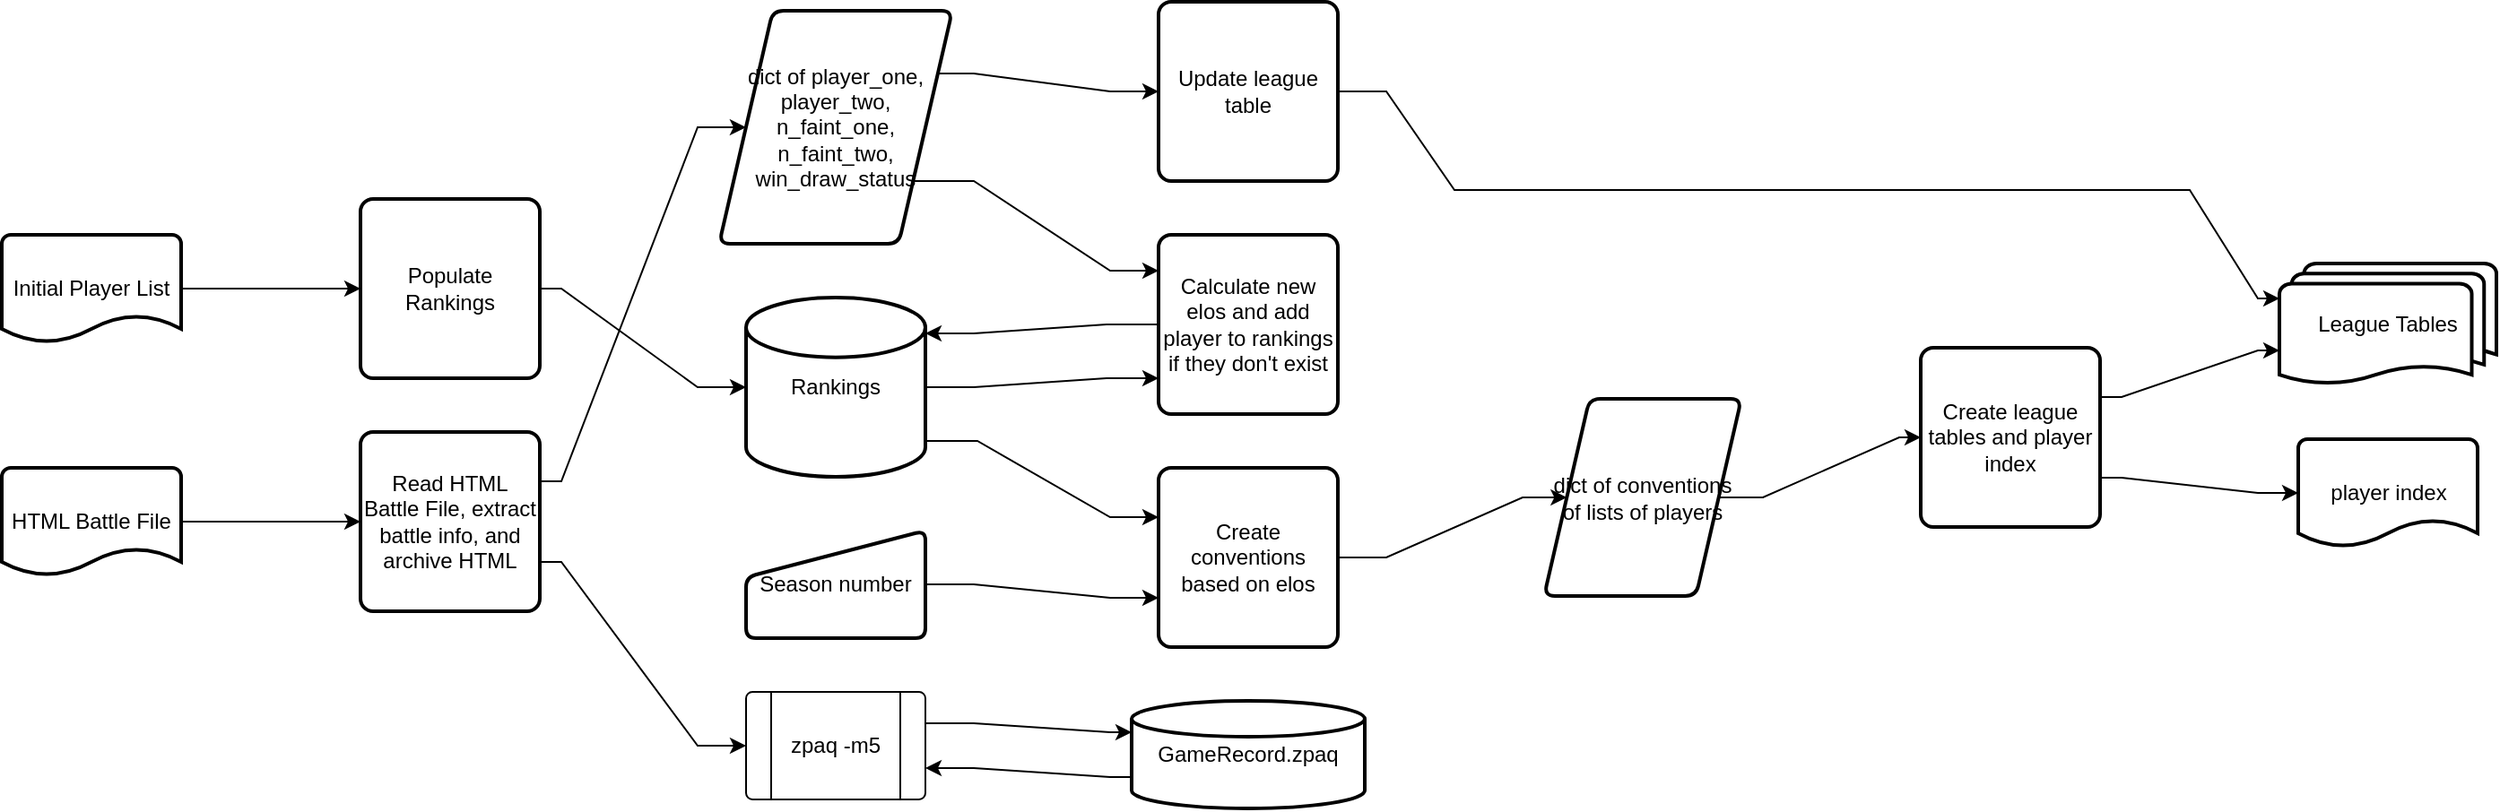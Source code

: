 <mxfile version="20.8.20" type="device"><diagram name="Page-1" id="w0JLbKc4D8jooDhwWa9p"><mxGraphModel dx="2554" dy="1449" grid="1" gridSize="10" guides="1" tooltips="1" connect="1" arrows="1" fold="1" page="1" pageScale="1" pageWidth="1600" pageHeight="900" math="0" shadow="0"><root><mxCell id="0"/><mxCell id="1" parent="0"/><mxCell id="Kx34M8_awlILwUeQ0hr2-44" style="edgeStyle=orthogonalEdgeStyle;rounded=0;orthogonalLoop=1;jettySize=auto;html=1;startArrow=none;startFill=0;endArrow=classic;endFill=1;noEdgeStyle=1;orthogonal=1;" edge="1" parent="1" source="Kx34M8_awlILwUeQ0hr2-14" target="Kx34M8_awlILwUeQ0hr2-28"><mxGeometry relative="1" as="geometry"><Array as="points"><mxPoint x="542" y="215"/><mxPoint x="616" y="210"/></Array></mxGeometry></mxCell><mxCell id="Kx34M8_awlILwUeQ0hr2-46" style="edgeStyle=orthogonalEdgeStyle;rounded=0;orthogonalLoop=1;jettySize=auto;html=1;startArrow=none;startFill=0;endArrow=classic;endFill=1;noEdgeStyle=1;orthogonal=1;" edge="1" parent="1" source="Kx34M8_awlILwUeQ0hr2-14" target="Kx34M8_awlILwUeQ0hr2-45"><mxGeometry relative="1" as="geometry"><Array as="points"><mxPoint x="544" y="245"/><mxPoint x="618" y="287.5"/></Array></mxGeometry></mxCell><mxCell id="Kx34M8_awlILwUeQ0hr2-14" value="Rankings" style="strokeWidth=2;html=1;shape=mxgraph.flowchart.database;whiteSpace=wrap;verticalAlign=middle;" vertex="1" parent="1"><mxGeometry x="415" y="165" width="100" height="100" as="geometry"/></mxCell><mxCell id="Kx34M8_awlILwUeQ0hr2-18" style="edgeStyle=orthogonalEdgeStyle;rounded=0;orthogonalLoop=1;jettySize=auto;html=1;endArrow=classic;endFill=1;startArrow=none;startFill=0;noEdgeStyle=1;orthogonal=1;" edge="1" parent="1" source="Kx34M8_awlILwUeQ0hr2-15" target="Kx34M8_awlILwUeQ0hr2-14"><mxGeometry relative="1" as="geometry"><Array as="points"><mxPoint x="312" y="160"/><mxPoint x="388" y="215"/></Array></mxGeometry></mxCell><mxCell id="Kx34M8_awlILwUeQ0hr2-15" value="Populate Rankings" style="rounded=1;whiteSpace=wrap;html=1;absoluteArcSize=1;arcSize=14;strokeWidth=2;" vertex="1" parent="1"><mxGeometry x="200" y="110" width="100" height="100" as="geometry"/></mxCell><mxCell id="Kx34M8_awlILwUeQ0hr2-19" style="edgeStyle=orthogonalEdgeStyle;rounded=0;orthogonalLoop=1;jettySize=auto;html=1;startArrow=none;startFill=0;endArrow=classic;endFill=1;noEdgeStyle=1;orthogonal=1;" edge="1" parent="1" source="Kx34M8_awlILwUeQ0hr2-16" target="Kx34M8_awlILwUeQ0hr2-15"><mxGeometry relative="1" as="geometry"><Array as="points"><mxPoint x="112" y="160"/><mxPoint x="188" y="160"/></Array></mxGeometry></mxCell><mxCell id="Kx34M8_awlILwUeQ0hr2-16" value="Initial Player List" style="strokeWidth=2;html=1;shape=mxgraph.flowchart.document2;whiteSpace=wrap;size=0.25;" vertex="1" parent="1"><mxGeometry y="130" width="100" height="60" as="geometry"/></mxCell><mxCell id="Kx34M8_awlILwUeQ0hr2-36" style="edgeStyle=orthogonalEdgeStyle;rounded=0;orthogonalLoop=1;jettySize=auto;html=1;startArrow=none;startFill=0;endArrow=classic;endFill=1;noEdgeStyle=1;orthogonal=1;" edge="1" parent="1" source="Kx34M8_awlILwUeQ0hr2-21" target="Kx34M8_awlILwUeQ0hr2-33"><mxGeometry relative="1" as="geometry"><Array as="points"><mxPoint x="312" y="267.5"/><mxPoint x="388" y="70"/></Array></mxGeometry></mxCell><mxCell id="Kx34M8_awlILwUeQ0hr2-39" style="edgeStyle=orthogonalEdgeStyle;rounded=0;orthogonalLoop=1;jettySize=auto;html=1;startArrow=none;startFill=0;endArrow=classic;endFill=1;noEdgeStyle=1;orthogonal=1;" edge="1" parent="1" source="Kx34M8_awlILwUeQ0hr2-21" target="Kx34M8_awlILwUeQ0hr2-38"><mxGeometry relative="1" as="geometry"><Array as="points"><mxPoint x="312" y="312.5"/><mxPoint x="388" y="415"/></Array></mxGeometry></mxCell><mxCell id="Kx34M8_awlILwUeQ0hr2-21" value="Read HTML Battle File, extract battle info, and archive HTML" style="rounded=1;whiteSpace=wrap;html=1;absoluteArcSize=1;arcSize=14;strokeWidth=2;" vertex="1" parent="1"><mxGeometry x="200" y="240" width="100" height="100" as="geometry"/></mxCell><mxCell id="Kx34M8_awlILwUeQ0hr2-27" style="edgeStyle=orthogonalEdgeStyle;rounded=0;orthogonalLoop=1;jettySize=auto;html=1;startArrow=none;startFill=0;endArrow=classic;endFill=1;noEdgeStyle=1;orthogonal=1;" edge="1" parent="1" source="Kx34M8_awlILwUeQ0hr2-26" target="Kx34M8_awlILwUeQ0hr2-21"><mxGeometry relative="1" as="geometry"><Array as="points"><mxPoint x="112" y="290"/><mxPoint x="188" y="290"/></Array></mxGeometry></mxCell><mxCell id="Kx34M8_awlILwUeQ0hr2-26" value="HTML Battle File" style="strokeWidth=2;html=1;shape=mxgraph.flowchart.document2;whiteSpace=wrap;size=0.25;" vertex="1" parent="1"><mxGeometry y="260" width="100" height="60" as="geometry"/></mxCell><mxCell id="Kx34M8_awlILwUeQ0hr2-32" style="edgeStyle=orthogonalEdgeStyle;rounded=0;orthogonalLoop=1;jettySize=auto;html=1;startArrow=none;startFill=0;endArrow=classic;endFill=1;noEdgeStyle=1;orthogonal=1;" edge="1" parent="1" source="Kx34M8_awlILwUeQ0hr2-28" target="Kx34M8_awlILwUeQ0hr2-14"><mxGeometry relative="1" as="geometry"><Array as="points"><mxPoint x="616" y="180"/><mxPoint x="542" y="185"/></Array></mxGeometry></mxCell><mxCell id="Kx34M8_awlILwUeQ0hr2-28" value="Calculate new elos and add player to rankings if they don't exist" style="rounded=1;whiteSpace=wrap;html=1;absoluteArcSize=1;arcSize=14;strokeWidth=2;" vertex="1" parent="1"><mxGeometry x="645" y="130" width="100" height="100" as="geometry"/></mxCell><mxCell id="Kx34M8_awlILwUeQ0hr2-37" style="edgeStyle=orthogonalEdgeStyle;rounded=0;orthogonalLoop=1;jettySize=auto;html=1;startArrow=none;startFill=0;endArrow=classic;endFill=1;noEdgeStyle=1;orthogonal=1;" edge="1" parent="1" source="Kx34M8_awlILwUeQ0hr2-33" target="Kx34M8_awlILwUeQ0hr2-28"><mxGeometry relative="1" as="geometry"><Array as="points"><mxPoint x="542" y="100"/><mxPoint x="618" y="150"/></Array></mxGeometry></mxCell><mxCell id="Kx34M8_awlILwUeQ0hr2-59" style="edgeStyle=orthogonalEdgeStyle;rounded=0;orthogonalLoop=1;jettySize=auto;html=1;startArrow=none;startFill=0;endArrow=classic;endFill=1;noEdgeStyle=1;orthogonal=1;" edge="1" parent="1" source="Kx34M8_awlILwUeQ0hr2-33" target="Kx34M8_awlILwUeQ0hr2-58"><mxGeometry relative="1" as="geometry"><Array as="points"><mxPoint x="542" y="40"/><mxPoint x="618" y="50"/></Array></mxGeometry></mxCell><mxCell id="Kx34M8_awlILwUeQ0hr2-33" value="dict of player_one, player_two, n_faint_one, n_faint_two, win_draw_status" style="shape=parallelogram;html=1;strokeWidth=2;perimeter=parallelogramPerimeter;whiteSpace=wrap;rounded=1;arcSize=12;size=0.23;" vertex="1" parent="1"><mxGeometry x="400" y="5" width="130" height="130" as="geometry"/></mxCell><mxCell id="Kx34M8_awlILwUeQ0hr2-41" style="edgeStyle=orthogonalEdgeStyle;rounded=0;orthogonalLoop=1;jettySize=auto;html=1;startArrow=none;startFill=0;endArrow=classic;endFill=1;noEdgeStyle=1;orthogonal=1;" edge="1" parent="1" source="Kx34M8_awlILwUeQ0hr2-38" target="Kx34M8_awlILwUeQ0hr2-40"><mxGeometry relative="1" as="geometry"><Array as="points"><mxPoint x="542" y="402.5"/><mxPoint x="618" y="407.5"/></Array></mxGeometry></mxCell><mxCell id="Kx34M8_awlILwUeQ0hr2-38" value="zpaq -m5" style="verticalLabelPosition=middle;verticalAlign=middle;html=1;shape=process;whiteSpace=wrap;rounded=1;size=0.14;arcSize=6;labelPosition=center;align=center;" vertex="1" parent="1"><mxGeometry x="415" y="385" width="100" height="60" as="geometry"/></mxCell><mxCell id="Kx34M8_awlILwUeQ0hr2-42" style="edgeStyle=orthogonalEdgeStyle;rounded=0;orthogonalLoop=1;jettySize=auto;html=1;startArrow=none;startFill=0;endArrow=classic;endFill=1;noEdgeStyle=1;orthogonal=1;" edge="1" parent="1" source="Kx34M8_awlILwUeQ0hr2-40" target="Kx34M8_awlILwUeQ0hr2-38"><mxGeometry relative="1" as="geometry"><Array as="points"><mxPoint x="618" y="432.5"/><mxPoint x="542" y="427.5"/></Array></mxGeometry></mxCell><mxCell id="Kx34M8_awlILwUeQ0hr2-40" value="GameRecord.zpaq" style="strokeWidth=2;html=1;shape=mxgraph.flowchart.database;whiteSpace=wrap;verticalAlign=middle;" vertex="1" parent="1"><mxGeometry x="630" y="390" width="130" height="60" as="geometry"/></mxCell><mxCell id="Kx34M8_awlILwUeQ0hr2-48" style="edgeStyle=orthogonalEdgeStyle;rounded=0;orthogonalLoop=1;jettySize=auto;html=1;startArrow=none;startFill=0;endArrow=classic;endFill=1;noEdgeStyle=1;orthogonal=1;" edge="1" parent="1" source="Kx34M8_awlILwUeQ0hr2-45" target="Kx34M8_awlILwUeQ0hr2-47"><mxGeometry relative="1" as="geometry"><Array as="points"><mxPoint x="772" y="310"/><mxPoint x="848" y="276.5"/></Array></mxGeometry></mxCell><mxCell id="Kx34M8_awlILwUeQ0hr2-45" value="Create conventions based on elos" style="rounded=1;whiteSpace=wrap;html=1;absoluteArcSize=1;arcSize=14;strokeWidth=2;" vertex="1" parent="1"><mxGeometry x="645" y="260" width="100" height="100" as="geometry"/></mxCell><mxCell id="Kx34M8_awlILwUeQ0hr2-52" style="edgeStyle=orthogonalEdgeStyle;rounded=0;orthogonalLoop=1;jettySize=auto;html=1;startArrow=none;startFill=0;endArrow=classic;endFill=1;noEdgeStyle=1;orthogonal=1;" edge="1" parent="1" source="Kx34M8_awlILwUeQ0hr2-47" target="Kx34M8_awlILwUeQ0hr2-51"><mxGeometry relative="1" as="geometry"><Array as="points"><mxPoint x="982" y="276.5"/><mxPoint x="1058" y="243"/></Array></mxGeometry></mxCell><mxCell id="Kx34M8_awlILwUeQ0hr2-47" value="dict of conventions of lists of players" style="shape=parallelogram;html=1;strokeWidth=2;perimeter=parallelogramPerimeter;whiteSpace=wrap;rounded=1;arcSize=12;size=0.23;" vertex="1" parent="1"><mxGeometry x="860" y="221.5" width="110" height="110" as="geometry"/></mxCell><mxCell id="Kx34M8_awlILwUeQ0hr2-50" style="edgeStyle=orthogonalEdgeStyle;rounded=0;orthogonalLoop=1;jettySize=auto;html=1;startArrow=none;startFill=0;endArrow=classic;endFill=1;noEdgeStyle=1;orthogonal=1;" edge="1" parent="1" source="Kx34M8_awlILwUeQ0hr2-49" target="Kx34M8_awlILwUeQ0hr2-45"><mxGeometry relative="1" as="geometry"><Array as="points"><mxPoint x="542" y="325"/><mxPoint x="618" y="332.5"/></Array></mxGeometry></mxCell><mxCell id="Kx34M8_awlILwUeQ0hr2-49" value="Season number" style="html=1;strokeWidth=2;shape=manualInput;whiteSpace=wrap;rounded=1;size=26;arcSize=11;" vertex="1" parent="1"><mxGeometry x="415" y="295" width="100" height="60" as="geometry"/></mxCell><mxCell id="Kx34M8_awlILwUeQ0hr2-54" style="edgeStyle=orthogonalEdgeStyle;rounded=0;orthogonalLoop=1;jettySize=auto;html=1;startArrow=none;startFill=0;endArrow=classic;endFill=1;noEdgeStyle=1;orthogonal=1;" edge="1" parent="1" source="Kx34M8_awlILwUeQ0hr2-51" target="Kx34M8_awlILwUeQ0hr2-53"><mxGeometry relative="1" as="geometry"><Array as="points"><mxPoint x="1182" y="220.5"/><mxPoint x="1258" y="194.5"/></Array></mxGeometry></mxCell><mxCell id="Kx34M8_awlILwUeQ0hr2-56" style="edgeStyle=orthogonalEdgeStyle;rounded=0;orthogonalLoop=1;jettySize=auto;html=1;startArrow=none;startFill=0;endArrow=classic;endFill=1;noEdgeStyle=1;orthogonal=1;" edge="1" parent="1" source="Kx34M8_awlILwUeQ0hr2-51" target="Kx34M8_awlILwUeQ0hr2-55"><mxGeometry relative="1" as="geometry"><Array as="points"><mxPoint x="1182" y="265.5"/><mxPoint x="1258" y="274"/></Array></mxGeometry></mxCell><mxCell id="Kx34M8_awlILwUeQ0hr2-51" value="Create league tables and player index" style="rounded=1;whiteSpace=wrap;html=1;absoluteArcSize=1;arcSize=14;strokeWidth=2;" vertex="1" parent="1"><mxGeometry x="1070" y="193" width="100" height="100" as="geometry"/></mxCell><mxCell id="Kx34M8_awlILwUeQ0hr2-53" value="League Tables" style="strokeWidth=2;html=1;shape=mxgraph.flowchart.multi-document;whiteSpace=wrap;" vertex="1" parent="1"><mxGeometry x="1270" y="146" width="121" height="68" as="geometry"/></mxCell><mxCell id="Kx34M8_awlILwUeQ0hr2-55" value="&lt;div&gt;player index&lt;/div&gt;" style="strokeWidth=2;html=1;shape=mxgraph.flowchart.document2;whiteSpace=wrap;size=0.25;" vertex="1" parent="1"><mxGeometry x="1280.5" y="244" width="100" height="60" as="geometry"/></mxCell><mxCell id="Kx34M8_awlILwUeQ0hr2-60" style="edgeStyle=orthogonalEdgeStyle;rounded=0;orthogonalLoop=1;jettySize=auto;html=1;startArrow=none;startFill=0;endArrow=classic;endFill=1;noEdgeStyle=1;orthogonal=1;" edge="1" parent="1" source="Kx34M8_awlILwUeQ0hr2-58" target="Kx34M8_awlILwUeQ0hr2-53"><mxGeometry relative="1" as="geometry"><Array as="points"><mxPoint x="772" y="50"/><mxPoint x="810" y="105"/><mxPoint x="1020" y="105"/><mxPoint x="1020" y="105"/><mxPoint x="1220" y="105"/><mxPoint x="1258" y="165.5"/></Array></mxGeometry></mxCell><mxCell id="Kx34M8_awlILwUeQ0hr2-58" value="Update league table" style="rounded=1;whiteSpace=wrap;html=1;absoluteArcSize=1;arcSize=14;strokeWidth=2;" vertex="1" parent="1"><mxGeometry x="645" width="100" height="100" as="geometry"/></mxCell></root></mxGraphModel></diagram></mxfile>